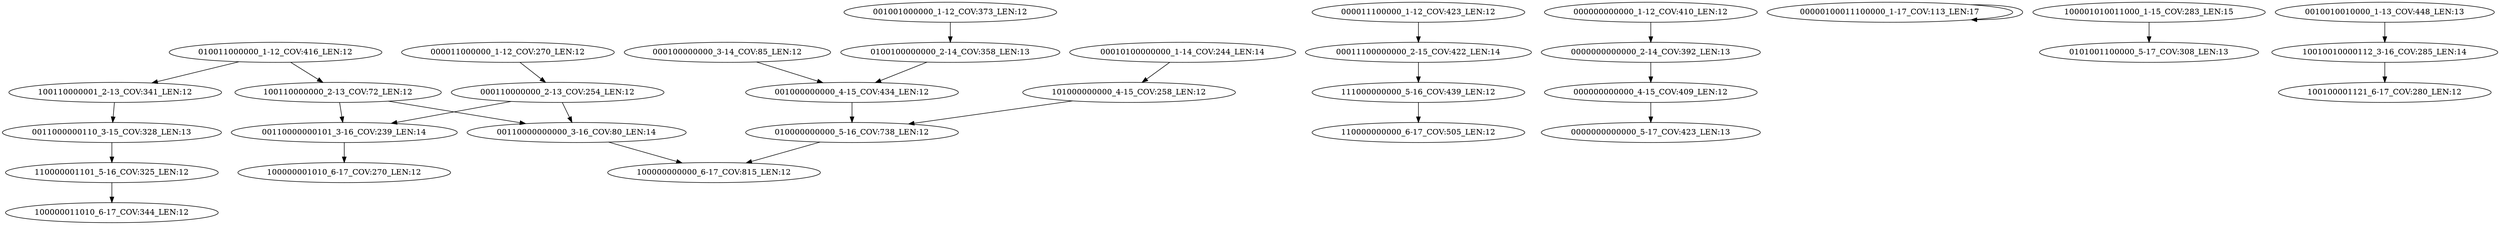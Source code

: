 digraph G {
    "00110000000101_3-16_COV:239_LEN:14" -> "100000001010_6-17_COV:270_LEN:12";
    "000011000000_1-12_COV:270_LEN:12" -> "000110000000_2-13_COV:254_LEN:12";
    "00011100000000_2-15_COV:422_LEN:14" -> "111000000000_5-16_COV:439_LEN:12";
    "100110000001_2-13_COV:341_LEN:12" -> "0011000000110_3-15_COV:328_LEN:13";
    "000000000000_4-15_COV:409_LEN:12" -> "0000000000000_5-17_COV:423_LEN:13";
    "00000100011100000_1-17_COV:113_LEN:17" -> "00000100011100000_1-17_COV:113_LEN:17";
    "110000001101_5-16_COV:325_LEN:12" -> "100000011010_6-17_COV:344_LEN:12";
    "111000000000_5-16_COV:439_LEN:12" -> "110000000000_6-17_COV:505_LEN:12";
    "00010100000000_1-14_COV:244_LEN:14" -> "101000000000_4-15_COV:258_LEN:12";
    "100001010011000_1-15_COV:283_LEN:15" -> "0101001100000_5-17_COV:308_LEN:13";
    "10010010000112_3-16_COV:285_LEN:14" -> "100100001121_6-17_COV:280_LEN:12";
    "100110000000_2-13_COV:72_LEN:12" -> "00110000000101_3-16_COV:239_LEN:14";
    "100110000000_2-13_COV:72_LEN:12" -> "00110000000000_3-16_COV:80_LEN:14";
    "000011100000_1-12_COV:423_LEN:12" -> "00011100000000_2-15_COV:422_LEN:14";
    "000100000000_3-14_COV:85_LEN:12" -> "001000000000_4-15_COV:434_LEN:12";
    "000110000000_2-13_COV:254_LEN:12" -> "00110000000101_3-16_COV:239_LEN:14";
    "000110000000_2-13_COV:254_LEN:12" -> "00110000000000_3-16_COV:80_LEN:14";
    "0011000000110_3-15_COV:328_LEN:13" -> "110000001101_5-16_COV:325_LEN:12";
    "00110000000000_3-16_COV:80_LEN:14" -> "100000000000_6-17_COV:815_LEN:12";
    "0010010010000_1-13_COV:448_LEN:13" -> "10010010000112_3-16_COV:285_LEN:14";
    "000000000000_1-12_COV:410_LEN:12" -> "0000000000000_2-14_COV:392_LEN:13";
    "010011000000_1-12_COV:416_LEN:12" -> "100110000001_2-13_COV:341_LEN:12";
    "010011000000_1-12_COV:416_LEN:12" -> "100110000000_2-13_COV:72_LEN:12";
    "001000000000_4-15_COV:434_LEN:12" -> "010000000000_5-16_COV:738_LEN:12";
    "001001000000_1-12_COV:373_LEN:12" -> "0100100000000_2-14_COV:358_LEN:13";
    "0000000000000_2-14_COV:392_LEN:13" -> "000000000000_4-15_COV:409_LEN:12";
    "010000000000_5-16_COV:738_LEN:12" -> "100000000000_6-17_COV:815_LEN:12";
    "0100100000000_2-14_COV:358_LEN:13" -> "001000000000_4-15_COV:434_LEN:12";
    "101000000000_4-15_COV:258_LEN:12" -> "010000000000_5-16_COV:738_LEN:12";
}
